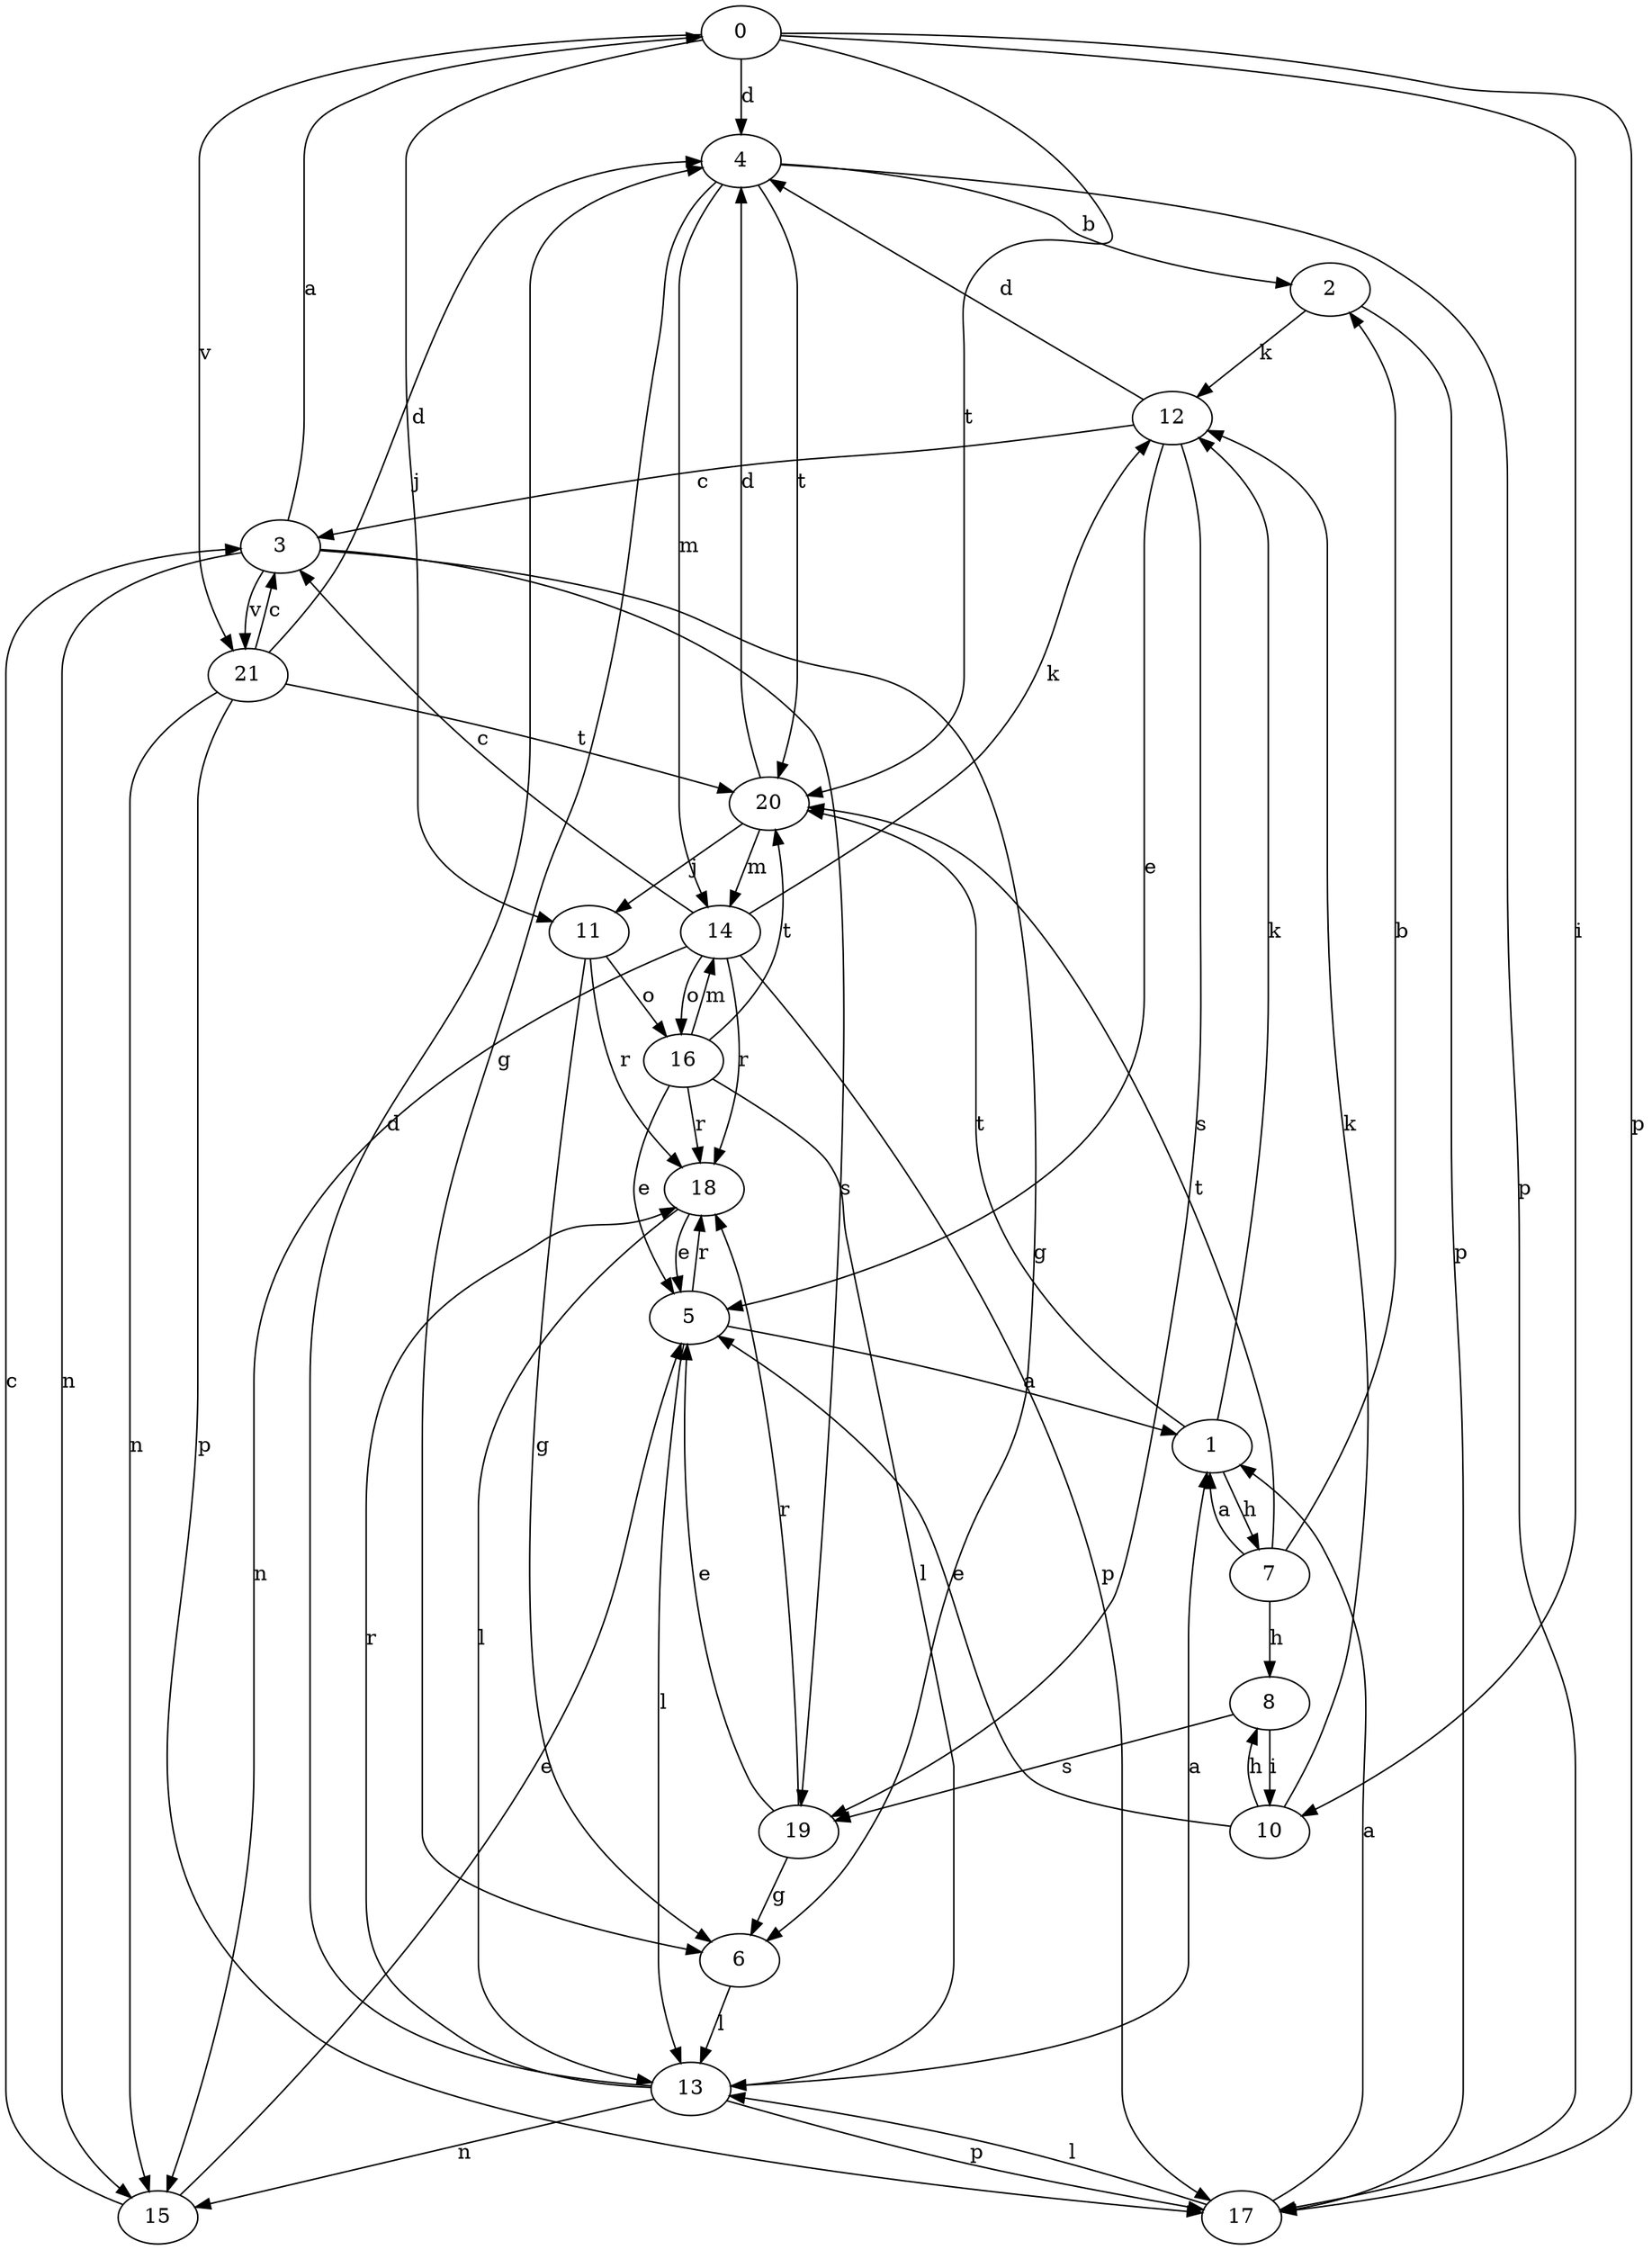 strict digraph  {
0;
1;
2;
3;
4;
5;
6;
7;
8;
10;
11;
12;
13;
14;
15;
16;
17;
18;
19;
20;
21;
0 -> 4  [label=d];
0 -> 10  [label=i];
0 -> 11  [label=j];
0 -> 17  [label=p];
0 -> 20  [label=t];
0 -> 21  [label=v];
1 -> 7  [label=h];
1 -> 12  [label=k];
1 -> 20  [label=t];
2 -> 12  [label=k];
2 -> 17  [label=p];
3 -> 0  [label=a];
3 -> 6  [label=g];
3 -> 15  [label=n];
3 -> 19  [label=s];
3 -> 21  [label=v];
4 -> 2  [label=b];
4 -> 6  [label=g];
4 -> 14  [label=m];
4 -> 17  [label=p];
4 -> 20  [label=t];
5 -> 1  [label=a];
5 -> 13  [label=l];
5 -> 18  [label=r];
6 -> 13  [label=l];
7 -> 1  [label=a];
7 -> 2  [label=b];
7 -> 8  [label=h];
7 -> 20  [label=t];
8 -> 10  [label=i];
8 -> 19  [label=s];
10 -> 5  [label=e];
10 -> 8  [label=h];
10 -> 12  [label=k];
11 -> 6  [label=g];
11 -> 16  [label=o];
11 -> 18  [label=r];
12 -> 3  [label=c];
12 -> 4  [label=d];
12 -> 5  [label=e];
12 -> 19  [label=s];
13 -> 1  [label=a];
13 -> 4  [label=d];
13 -> 15  [label=n];
13 -> 17  [label=p];
13 -> 18  [label=r];
14 -> 3  [label=c];
14 -> 12  [label=k];
14 -> 15  [label=n];
14 -> 16  [label=o];
14 -> 17  [label=p];
14 -> 18  [label=r];
15 -> 3  [label=c];
15 -> 5  [label=e];
16 -> 5  [label=e];
16 -> 13  [label=l];
16 -> 14  [label=m];
16 -> 18  [label=r];
16 -> 20  [label=t];
17 -> 1  [label=a];
17 -> 13  [label=l];
18 -> 5  [label=e];
18 -> 13  [label=l];
19 -> 5  [label=e];
19 -> 6  [label=g];
19 -> 18  [label=r];
20 -> 4  [label=d];
20 -> 11  [label=j];
20 -> 14  [label=m];
21 -> 3  [label=c];
21 -> 4  [label=d];
21 -> 15  [label=n];
21 -> 17  [label=p];
21 -> 20  [label=t];
}
